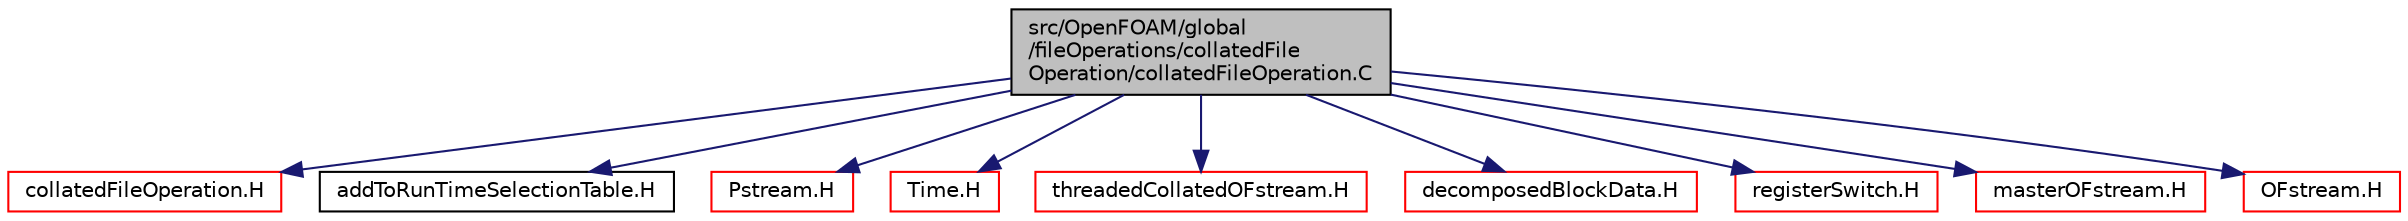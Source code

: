 digraph "src/OpenFOAM/global/fileOperations/collatedFileOperation/collatedFileOperation.C"
{
  bgcolor="transparent";
  edge [fontname="Helvetica",fontsize="10",labelfontname="Helvetica",labelfontsize="10"];
  node [fontname="Helvetica",fontsize="10",shape=record];
  Node1 [label="src/OpenFOAM/global\l/fileOperations/collatedFile\lOperation/collatedFileOperation.C",height=0.2,width=0.4,color="black", fillcolor="grey75", style="filled" fontcolor="black"];
  Node1 -> Node2 [color="midnightblue",fontsize="10",style="solid",fontname="Helvetica"];
  Node2 [label="collatedFileOperation.H",height=0.2,width=0.4,color="red",URL="$collatedFileOperation_8H.html"];
  Node1 -> Node3 [color="midnightblue",fontsize="10",style="solid",fontname="Helvetica"];
  Node3 [label="addToRunTimeSelectionTable.H",height=0.2,width=0.4,color="black",URL="$addToRunTimeSelectionTable_8H.html",tooltip="Macros for easy insertion into run-time selection tables. "];
  Node1 -> Node4 [color="midnightblue",fontsize="10",style="solid",fontname="Helvetica"];
  Node4 [label="Pstream.H",height=0.2,width=0.4,color="red",URL="$Pstream_8H.html"];
  Node1 -> Node5 [color="midnightblue",fontsize="10",style="solid",fontname="Helvetica"];
  Node5 [label="Time.H",height=0.2,width=0.4,color="red",URL="$Time_8H.html"];
  Node1 -> Node6 [color="midnightblue",fontsize="10",style="solid",fontname="Helvetica"];
  Node6 [label="threadedCollatedOFstream.H",height=0.2,width=0.4,color="red",URL="$threadedCollatedOFstream_8H.html"];
  Node1 -> Node7 [color="midnightblue",fontsize="10",style="solid",fontname="Helvetica"];
  Node7 [label="decomposedBlockData.H",height=0.2,width=0.4,color="red",URL="$decomposedBlockData_8H.html"];
  Node1 -> Node8 [color="midnightblue",fontsize="10",style="solid",fontname="Helvetica"];
  Node8 [label="registerSwitch.H",height=0.2,width=0.4,color="red",URL="$registerSwitch_8H.html"];
  Node1 -> Node9 [color="midnightblue",fontsize="10",style="solid",fontname="Helvetica"];
  Node9 [label="masterOFstream.H",height=0.2,width=0.4,color="red",URL="$masterOFstream_8H.html"];
  Node1 -> Node10 [color="midnightblue",fontsize="10",style="solid",fontname="Helvetica"];
  Node10 [label="OFstream.H",height=0.2,width=0.4,color="red",URL="$OFstream_8H.html"];
}
